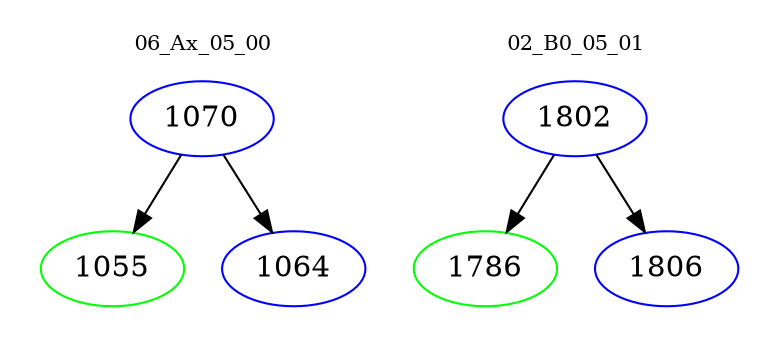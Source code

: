 digraph{
subgraph cluster_0 {
color = white
label = "06_Ax_05_00";
fontsize=10;
T0_1070 [label="1070", color="blue"]
T0_1070 -> T0_1055 [color="black"]
T0_1055 [label="1055", color="green"]
T0_1070 -> T0_1064 [color="black"]
T0_1064 [label="1064", color="blue"]
}
subgraph cluster_1 {
color = white
label = "02_B0_05_01";
fontsize=10;
T1_1802 [label="1802", color="blue"]
T1_1802 -> T1_1786 [color="black"]
T1_1786 [label="1786", color="green"]
T1_1802 -> T1_1806 [color="black"]
T1_1806 [label="1806", color="blue"]
}
}
